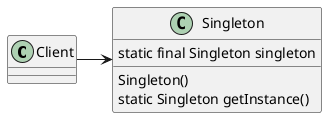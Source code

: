 @startuml

class Client{

}

class Singleton {
static final Singleton singleton
Singleton()
static Singleton getInstance()
}

Client -> Singleton



@enduml